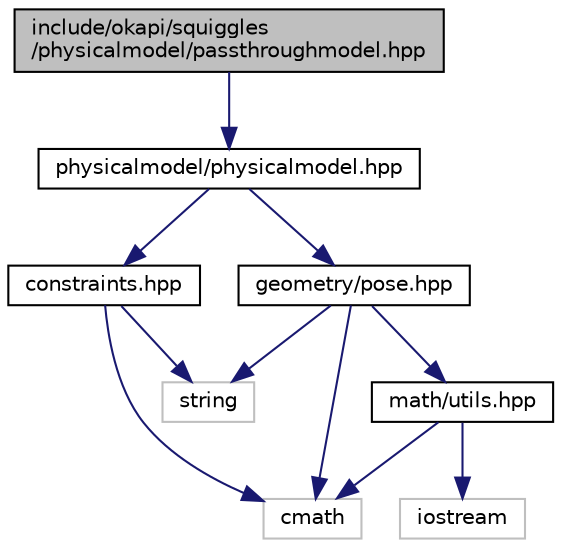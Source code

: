 digraph "include/okapi/squiggles/physicalmodel/passthroughmodel.hpp"
{
 // LATEX_PDF_SIZE
  edge [fontname="Helvetica",fontsize="10",labelfontname="Helvetica",labelfontsize="10"];
  node [fontname="Helvetica",fontsize="10",shape=record];
  Node1 [label="include/okapi/squiggles\l/physicalmodel/passthroughmodel.hpp",height=0.2,width=0.4,color="black", fillcolor="grey75", style="filled", fontcolor="black",tooltip=" "];
  Node1 -> Node2 [color="midnightblue",fontsize="10",style="solid"];
  Node2 [label="physicalmodel/physicalmodel.hpp",height=0.2,width=0.4,color="black", fillcolor="white", style="filled",URL="$physicalmodel_8hpp.html",tooltip=" "];
  Node2 -> Node3 [color="midnightblue",fontsize="10",style="solid"];
  Node3 [label="constraints.hpp",height=0.2,width=0.4,color="black", fillcolor="white", style="filled",URL="$constraints_8hpp.html",tooltip=" "];
  Node3 -> Node4 [color="midnightblue",fontsize="10",style="solid"];
  Node4 [label="cmath",height=0.2,width=0.4,color="grey75", fillcolor="white", style="filled",tooltip=" "];
  Node3 -> Node5 [color="midnightblue",fontsize="10",style="solid"];
  Node5 [label="string",height=0.2,width=0.4,color="grey75", fillcolor="white", style="filled",tooltip=" "];
  Node2 -> Node6 [color="midnightblue",fontsize="10",style="solid"];
  Node6 [label="geometry/pose.hpp",height=0.2,width=0.4,color="black", fillcolor="white", style="filled",URL="$okapi_2squiggles_2geometry_2pose_8hpp.html",tooltip=" "];
  Node6 -> Node4 [color="midnightblue",fontsize="10",style="solid"];
  Node6 -> Node5 [color="midnightblue",fontsize="10",style="solid"];
  Node6 -> Node7 [color="midnightblue",fontsize="10",style="solid"];
  Node7 [label="math/utils.hpp",height=0.2,width=0.4,color="black", fillcolor="white", style="filled",URL="$utils_8hpp.html",tooltip=" "];
  Node7 -> Node4 [color="midnightblue",fontsize="10",style="solid"];
  Node7 -> Node8 [color="midnightblue",fontsize="10",style="solid"];
  Node8 [label="iostream",height=0.2,width=0.4,color="grey75", fillcolor="white", style="filled",tooltip=" "];
}
